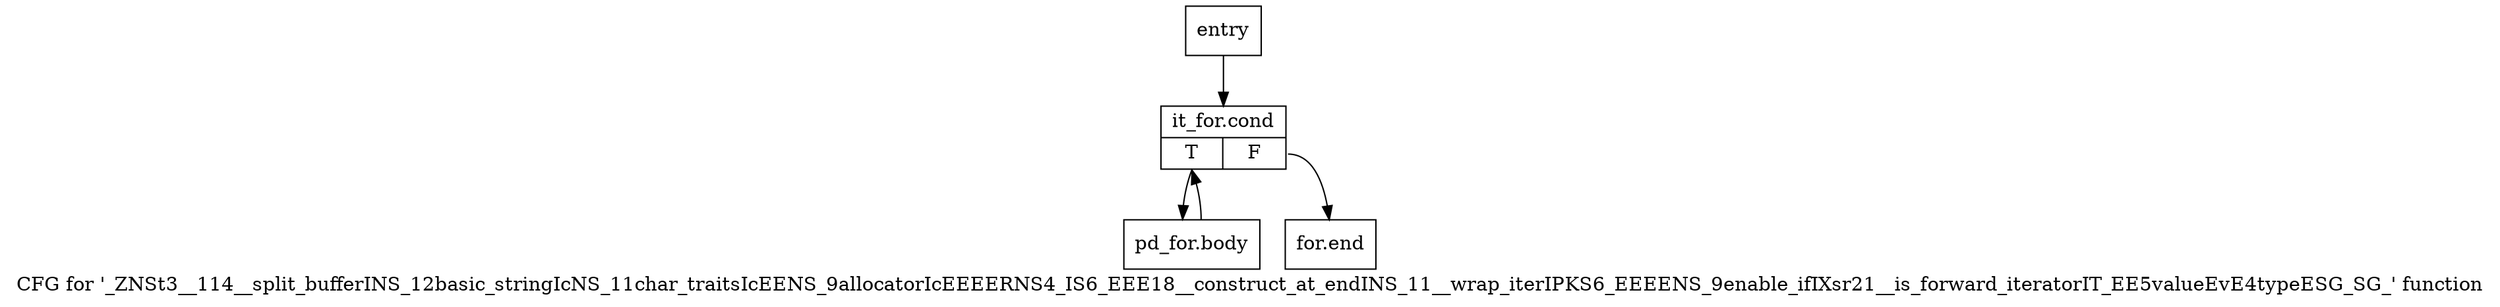 digraph "CFG for '_ZNSt3__114__split_bufferINS_12basic_stringIcNS_11char_traitsIcEENS_9allocatorIcEEEERNS4_IS6_EEE18__construct_at_endINS_11__wrap_iterIPKS6_EEEENS_9enable_ifIXsr21__is_forward_iteratorIT_EE5valueEvE4typeESG_SG_' function" {
	label="CFG for '_ZNSt3__114__split_bufferINS_12basic_stringIcNS_11char_traitsIcEENS_9allocatorIcEEEERNS4_IS6_EEE18__construct_at_endINS_11__wrap_iterIPKS6_EEEENS_9enable_ifIXsr21__is_forward_iteratorIT_EE5valueEvE4typeESG_SG_' function";

	Node0x3cdb100 [shape=record,label="{entry}"];
	Node0x3cdb100 -> Node0x3cdb150;
	Node0x3cdb150 [shape=record,label="{it_for.cond|{<s0>T|<s1>F}}"];
	Node0x3cdb150:s0 -> Node0x3cdb1a0;
	Node0x3cdb150:s1 -> Node0x3cdb1f0;
	Node0x3cdb1a0 [shape=record,label="{pd_for.body}"];
	Node0x3cdb1a0 -> Node0x3cdb150;
	Node0x3cdb1f0 [shape=record,label="{for.end}"];
}

